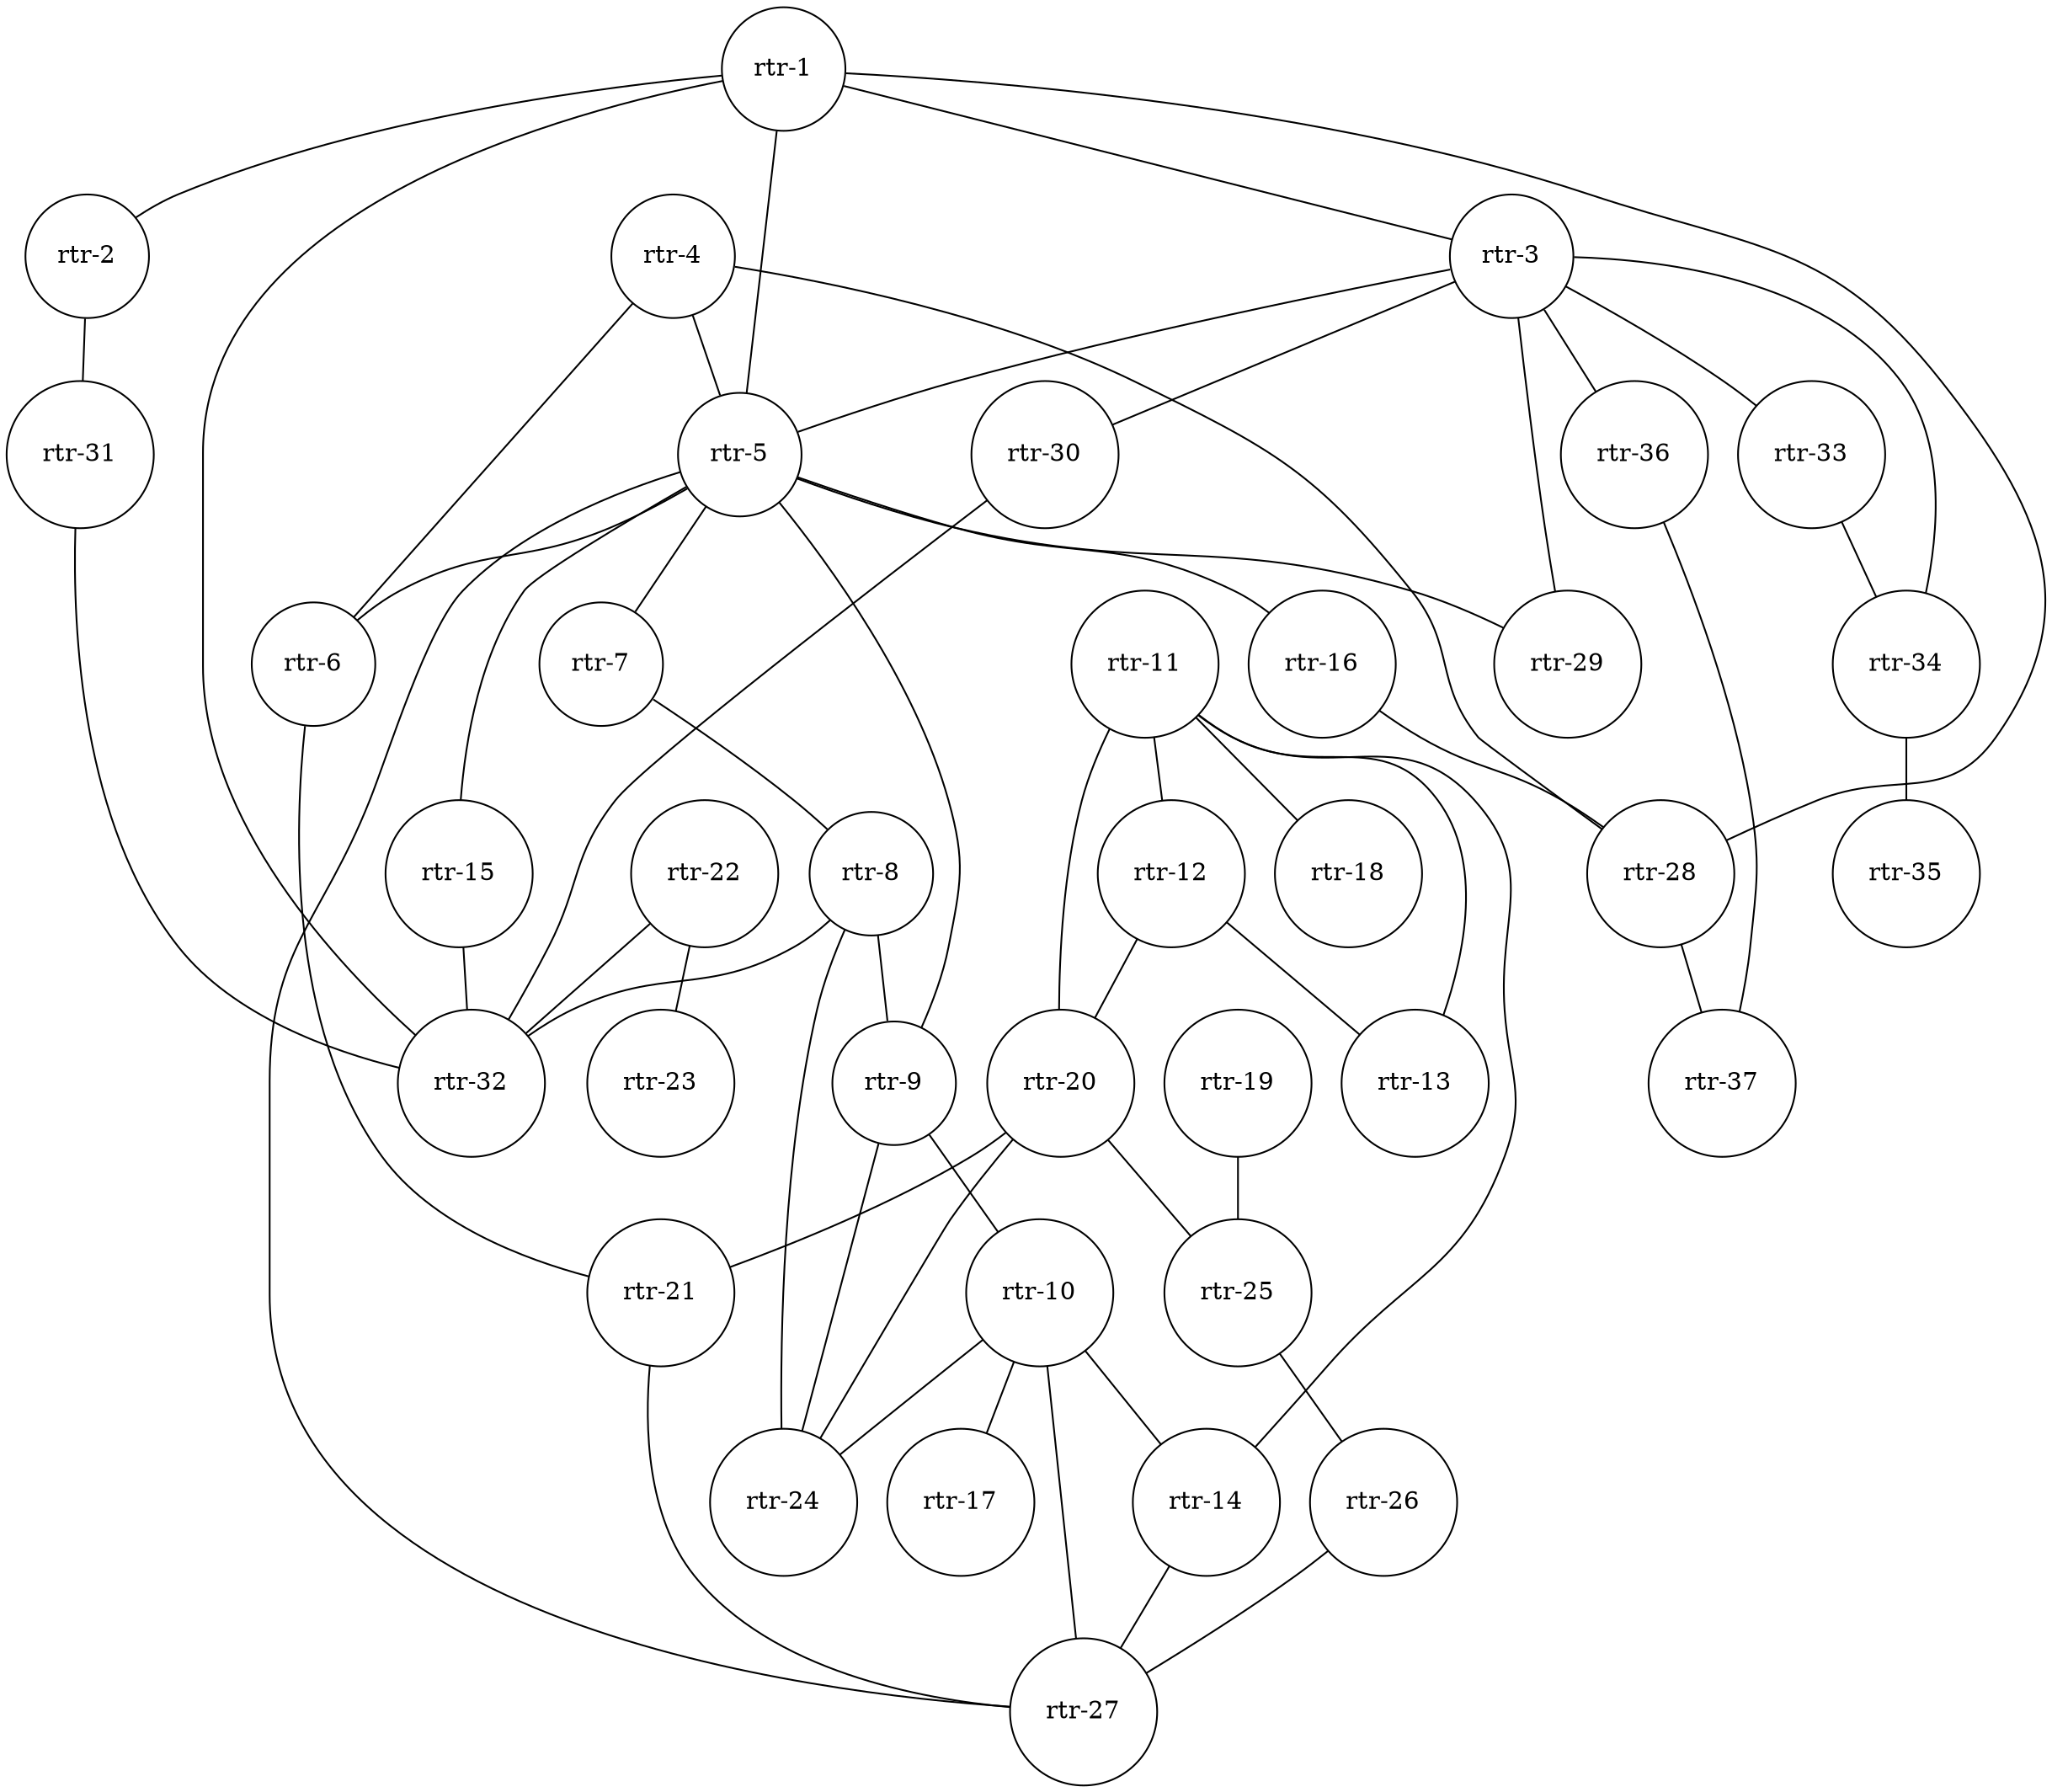 graph G {
1[shape="circle",width=0.1,label="rtr-2",style=filled,fillcolor="white"];
3[shape="circle",width=0.1,label="rtr-4",style=filled,fillcolor="white"];
0[shape="circle",width=0.1,label="rtr-1",style=filled,fillcolor="white"];
4[shape="circle",width=0.1,label="rtr-5",style=filled,fillcolor="white"];
5[shape="circle",width=0.1,label="rtr-6",style=filled,fillcolor="white"];
6[shape="circle",width=0.1,label="rtr-7",style=filled,fillcolor="white"];
2[shape="circle",width=0.1,label="rtr-3",style=filled,fillcolor="white"];
7[shape="circle",width=0.1,label="rtr-8",style=filled,fillcolor="white"];
8[shape="circle",width=0.1,label="rtr-9",style=filled,fillcolor="white"];
9[shape="circle",width=0.1,label="rtr-10",style=filled,fillcolor="white"];
10[shape="circle",width=0.1,label="rtr-11",style=filled,fillcolor="white"];
11[shape="circle",width=0.1,label="rtr-12",style=filled,fillcolor="white"];
12[shape="circle",width=0.1,label="rtr-13",style=filled,fillcolor="white"];
13[shape="circle",width=0.1,label="rtr-14",style=filled,fillcolor="white"];
14[shape="circle",width=0.1,label="rtr-15",style=filled,fillcolor="white"];
15[shape="circle",width=0.1,label="rtr-16",style=filled,fillcolor="white"];
16[shape="circle",width=0.1,label="rtr-17",style=filled,fillcolor="white"];
17[shape="circle",width=0.1,label="rtr-18",style=filled,fillcolor="white"];
18[shape="circle",width=0.1,label="rtr-19",style=filled,fillcolor="white"];
19[shape="circle",width=0.1,label="rtr-20",style=filled,fillcolor="white"];
20[shape="circle",width=0.1,label="rtr-21",style=filled,fillcolor="white"];
21[shape="circle",width=0.1,label="rtr-22",style=filled,fillcolor="white"];
22[shape="circle",width=0.1,label="rtr-23",style=filled,fillcolor="white"];
23[shape="circle",width=0.1,label="rtr-24",style=filled,fillcolor="white"];
24[shape="circle",width=0.1,label="rtr-25",style=filled,fillcolor="white"];
25[shape="circle",width=0.1,label="rtr-26",style=filled,fillcolor="white"];
26[shape="circle",width=0.1,label="rtr-27",style=filled,fillcolor="white"];
27[shape="circle",width=0.1,label="rtr-28",style=filled,fillcolor="white"];
28[shape="circle",width=0.1,label="rtr-29",style=filled,fillcolor="white"];
29[shape="circle",width=0.1,label="rtr-30",style=filled,fillcolor="white"];
30[shape="circle",width=0.1,label="rtr-31",style=filled,fillcolor="white"];
31[shape="circle",width=0.1,label="rtr-32",style=filled,fillcolor="white"];
32[shape="circle",width=0.1,label="rtr-33",style=filled,fillcolor="white"];
33[shape="circle",width=0.1,label="rtr-34",style=filled,fillcolor="white"];
34[shape="circle",width=0.1,label="rtr-35",style=filled,fillcolor="white"];
35[shape="circle",width=0.1,label="rtr-36",style=filled,fillcolor="white"];
36[shape="circle",width=0.1,label="rtr-37",style=filled,fillcolor="white"];
0--1 ;
0--2 ;
0--4 ;
0--31 ;
0--27 ;
1--30 ;
2--29 ;
2--32 ;
2--4 ;
2--35 ;
2--33 ;
2--28 ;
3--4 ;
3--5 ;
3--27 ;
4--5 ;
4--6 ;
4--8 ;
4--14 ;
4--15 ;
4--26 ;
4--28 ;
5--20 ;
6--7 ;
7--8 ;
7--23 ;
7--31 ;
8--9 ;
8--23 ;
9--23 ;
9--16 ;
9--26 ;
9--13 ;
10--19 ;
10--17 ;
10--11 ;
10--12 ;
10--13 ;
11--12 ;
11--19 ;
13--26 ;
14--31 ;
15--27 ;
18--24 ;
19--23 ;
19--24 ;
19--20 ;
20--26 ;
21--22 ;
21--31 ;
24--25 ;
25--26 ;
27--36 ;
29--31 ;
30--31 ;
32--33 ;
33--34 ;
35--36 ;
}

